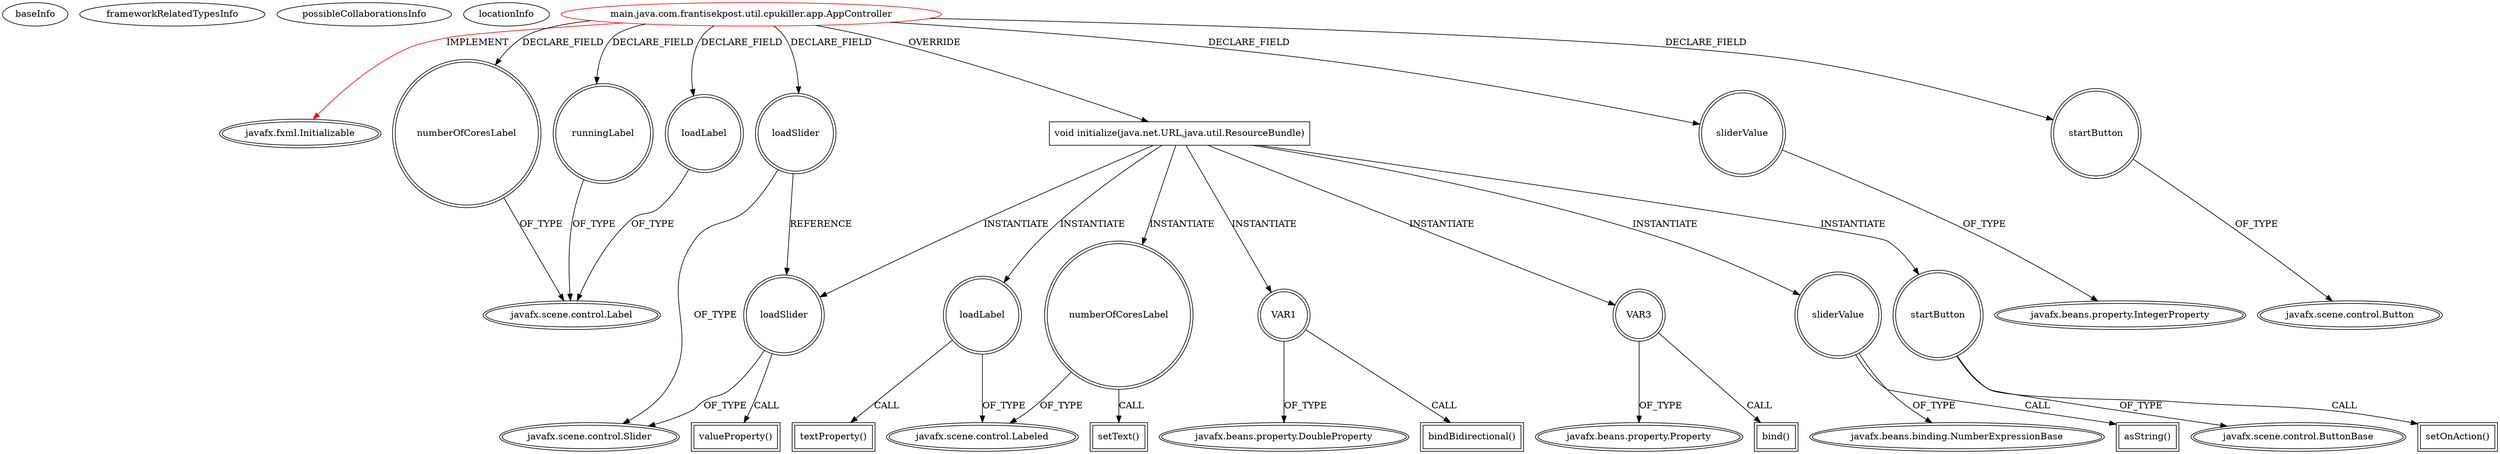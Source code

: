 digraph {
baseInfo[graphId=2694,category="extension_graph",isAnonymous=false,possibleRelation=false]
frameworkRelatedTypesInfo[0="javafx.fxml.Initializable"]
possibleCollaborationsInfo[]
locationInfo[projectName="frantisekpost-cpu-killer",filePath="/frantisekpost-cpu-killer/cpu-killer-master/src/main/java/com/frantisekpost/util/cpukiller/app/AppController.java",contextSignature="AppController",graphId="2694"]
0[label="main.java.com.frantisekpost.util.cpukiller.app.AppController",vertexType="ROOT_CLIENT_CLASS_DECLARATION",isFrameworkType=false,color=red]
1[label="javafx.fxml.Initializable",vertexType="FRAMEWORK_INTERFACE_TYPE",isFrameworkType=true,peripheries=2]
2[label="loadLabel",vertexType="FIELD_DECLARATION",isFrameworkType=true,peripheries=2,shape=circle]
3[label="javafx.scene.control.Label",vertexType="FRAMEWORK_CLASS_TYPE",isFrameworkType=true,peripheries=2]
4[label="loadSlider",vertexType="FIELD_DECLARATION",isFrameworkType=true,peripheries=2,shape=circle]
5[label="javafx.scene.control.Slider",vertexType="FRAMEWORK_CLASS_TYPE",isFrameworkType=true,peripheries=2]
6[label="numberOfCoresLabel",vertexType="FIELD_DECLARATION",isFrameworkType=true,peripheries=2,shape=circle]
8[label="runningLabel",vertexType="FIELD_DECLARATION",isFrameworkType=true,peripheries=2,shape=circle]
10[label="sliderValue",vertexType="FIELD_DECLARATION",isFrameworkType=true,peripheries=2,shape=circle]
11[label="javafx.beans.property.IntegerProperty",vertexType="FRAMEWORK_CLASS_TYPE",isFrameworkType=true,peripheries=2]
12[label="startButton",vertexType="FIELD_DECLARATION",isFrameworkType=true,peripheries=2,shape=circle]
13[label="javafx.scene.control.Button",vertexType="FRAMEWORK_CLASS_TYPE",isFrameworkType=true,peripheries=2]
14[label="void initialize(java.net.URL,java.util.ResourceBundle)",vertexType="OVERRIDING_METHOD_DECLARATION",isFrameworkType=false,shape=box]
15[label="numberOfCoresLabel",vertexType="VARIABLE_EXPRESION",isFrameworkType=true,peripheries=2,shape=circle]
17[label="javafx.scene.control.Labeled",vertexType="FRAMEWORK_CLASS_TYPE",isFrameworkType=true,peripheries=2]
16[label="setText()",vertexType="INSIDE_CALL",isFrameworkType=true,peripheries=2,shape=box]
18[label="VAR1",vertexType="VARIABLE_EXPRESION",isFrameworkType=true,peripheries=2,shape=circle]
20[label="javafx.beans.property.DoubleProperty",vertexType="FRAMEWORK_CLASS_TYPE",isFrameworkType=true,peripheries=2]
19[label="bindBidirectional()",vertexType="INSIDE_CALL",isFrameworkType=true,peripheries=2,shape=box]
21[label="loadSlider",vertexType="VARIABLE_EXPRESION",isFrameworkType=true,peripheries=2,shape=circle]
22[label="valueProperty()",vertexType="INSIDE_CALL",isFrameworkType=true,peripheries=2,shape=box]
24[label="VAR3",vertexType="VARIABLE_EXPRESION",isFrameworkType=true,peripheries=2,shape=circle]
26[label="javafx.beans.property.Property",vertexType="FRAMEWORK_INTERFACE_TYPE",isFrameworkType=true,peripheries=2]
25[label="bind()",vertexType="INSIDE_CALL",isFrameworkType=true,peripheries=2,shape=box]
27[label="loadLabel",vertexType="VARIABLE_EXPRESION",isFrameworkType=true,peripheries=2,shape=circle]
28[label="textProperty()",vertexType="INSIDE_CALL",isFrameworkType=true,peripheries=2,shape=box]
30[label="sliderValue",vertexType="VARIABLE_EXPRESION",isFrameworkType=true,peripheries=2,shape=circle]
32[label="javafx.beans.binding.NumberExpressionBase",vertexType="FRAMEWORK_CLASS_TYPE",isFrameworkType=true,peripheries=2]
31[label="asString()",vertexType="INSIDE_CALL",isFrameworkType=true,peripheries=2,shape=box]
33[label="startButton",vertexType="VARIABLE_EXPRESION",isFrameworkType=true,peripheries=2,shape=circle]
35[label="javafx.scene.control.ButtonBase",vertexType="FRAMEWORK_CLASS_TYPE",isFrameworkType=true,peripheries=2]
34[label="setOnAction()",vertexType="INSIDE_CALL",isFrameworkType=true,peripheries=2,shape=box]
0->1[label="IMPLEMENT",color=red]
0->2[label="DECLARE_FIELD"]
2->3[label="OF_TYPE"]
0->4[label="DECLARE_FIELD"]
4->5[label="OF_TYPE"]
0->6[label="DECLARE_FIELD"]
6->3[label="OF_TYPE"]
0->8[label="DECLARE_FIELD"]
8->3[label="OF_TYPE"]
0->10[label="DECLARE_FIELD"]
10->11[label="OF_TYPE"]
0->12[label="DECLARE_FIELD"]
12->13[label="OF_TYPE"]
0->14[label="OVERRIDE"]
14->15[label="INSTANTIATE"]
15->17[label="OF_TYPE"]
15->16[label="CALL"]
14->18[label="INSTANTIATE"]
18->20[label="OF_TYPE"]
18->19[label="CALL"]
14->21[label="INSTANTIATE"]
4->21[label="REFERENCE"]
21->5[label="OF_TYPE"]
21->22[label="CALL"]
14->24[label="INSTANTIATE"]
24->26[label="OF_TYPE"]
24->25[label="CALL"]
14->27[label="INSTANTIATE"]
27->17[label="OF_TYPE"]
27->28[label="CALL"]
14->30[label="INSTANTIATE"]
30->32[label="OF_TYPE"]
30->31[label="CALL"]
14->33[label="INSTANTIATE"]
33->35[label="OF_TYPE"]
33->34[label="CALL"]
}
